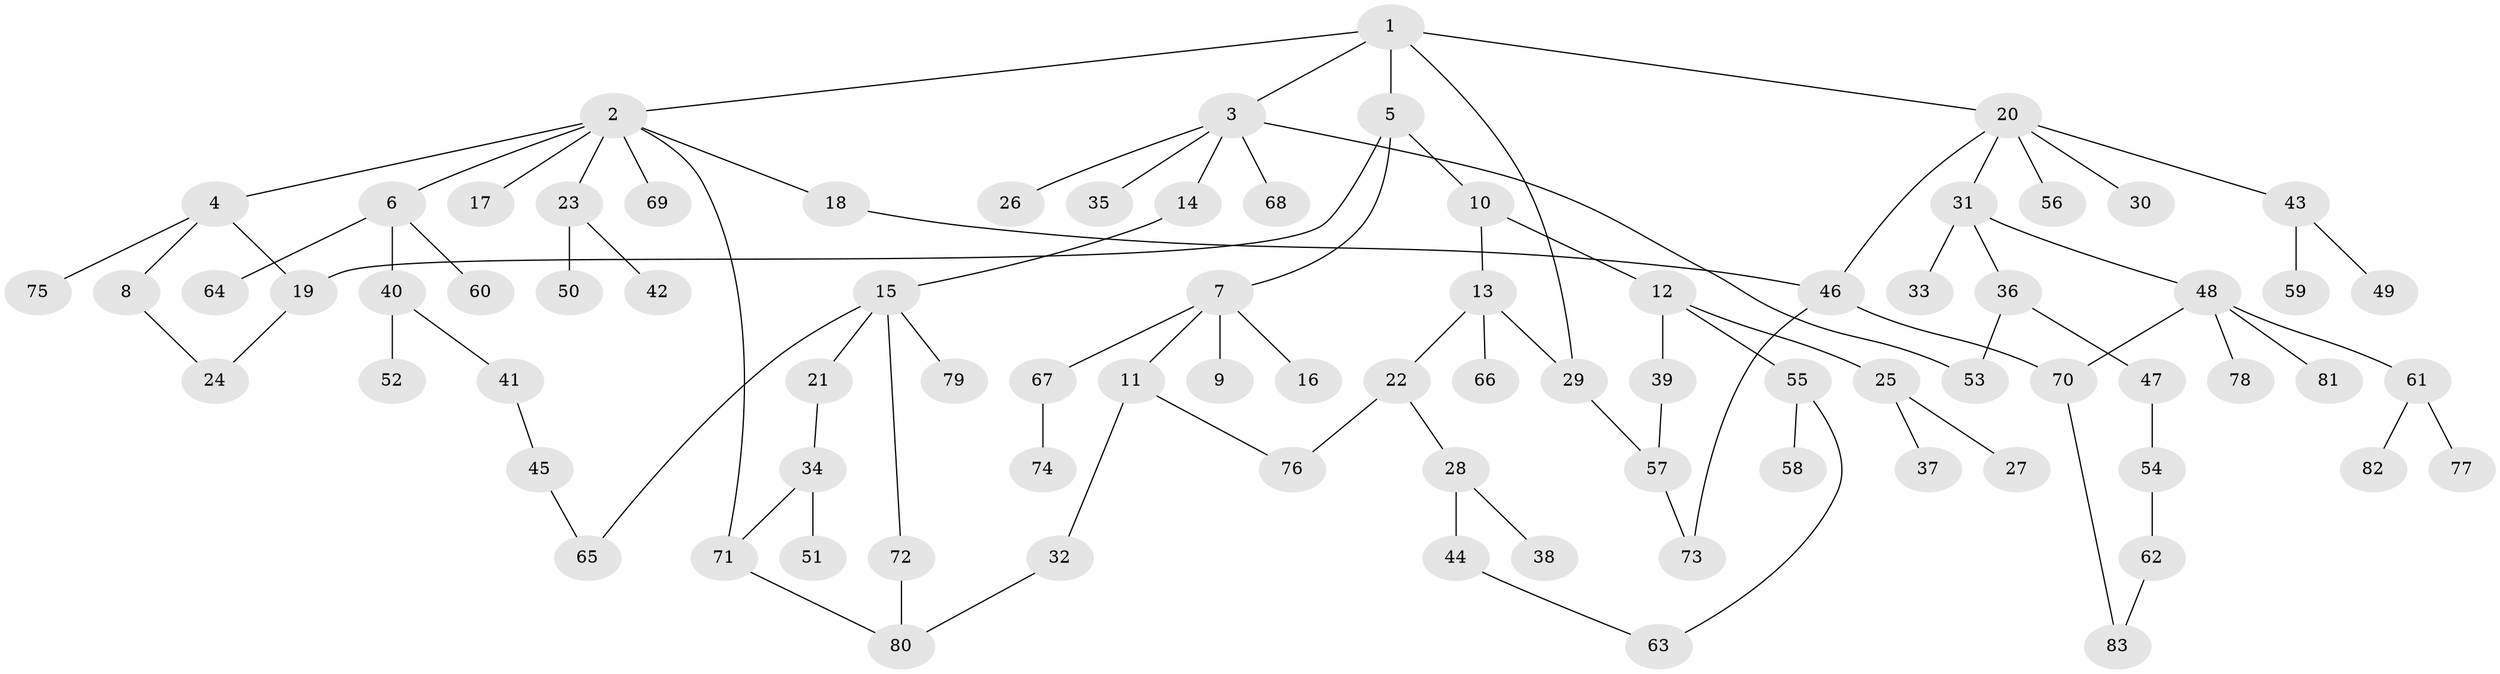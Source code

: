 // coarse degree distribution, {1: 0.696969696969697, 4: 0.09090909090909091, 2: 0.06060606060606061, 6: 0.030303030303030304, 9: 0.030303030303030304, 8: 0.030303030303030304, 3: 0.030303030303030304, 7: 0.030303030303030304}
// Generated by graph-tools (version 1.1) at 2025/45/03/04/25 21:45:09]
// undirected, 83 vertices, 97 edges
graph export_dot {
graph [start="1"]
  node [color=gray90,style=filled];
  1;
  2;
  3;
  4;
  5;
  6;
  7;
  8;
  9;
  10;
  11;
  12;
  13;
  14;
  15;
  16;
  17;
  18;
  19;
  20;
  21;
  22;
  23;
  24;
  25;
  26;
  27;
  28;
  29;
  30;
  31;
  32;
  33;
  34;
  35;
  36;
  37;
  38;
  39;
  40;
  41;
  42;
  43;
  44;
  45;
  46;
  47;
  48;
  49;
  50;
  51;
  52;
  53;
  54;
  55;
  56;
  57;
  58;
  59;
  60;
  61;
  62;
  63;
  64;
  65;
  66;
  67;
  68;
  69;
  70;
  71;
  72;
  73;
  74;
  75;
  76;
  77;
  78;
  79;
  80;
  81;
  82;
  83;
  1 -- 2;
  1 -- 3;
  1 -- 5;
  1 -- 20;
  1 -- 29;
  2 -- 4;
  2 -- 6;
  2 -- 17;
  2 -- 18;
  2 -- 23;
  2 -- 69;
  2 -- 71;
  3 -- 14;
  3 -- 26;
  3 -- 35;
  3 -- 68;
  3 -- 53;
  4 -- 8;
  4 -- 19;
  4 -- 75;
  5 -- 7;
  5 -- 10;
  5 -- 19;
  6 -- 40;
  6 -- 60;
  6 -- 64;
  7 -- 9;
  7 -- 11;
  7 -- 16;
  7 -- 67;
  8 -- 24;
  10 -- 12;
  10 -- 13;
  11 -- 32;
  11 -- 76;
  12 -- 25;
  12 -- 39;
  12 -- 55;
  13 -- 22;
  13 -- 29;
  13 -- 66;
  14 -- 15;
  15 -- 21;
  15 -- 72;
  15 -- 79;
  15 -- 65;
  18 -- 46;
  19 -- 24;
  20 -- 30;
  20 -- 31;
  20 -- 43;
  20 -- 46;
  20 -- 56;
  21 -- 34;
  22 -- 28;
  22 -- 76;
  23 -- 42;
  23 -- 50;
  25 -- 27;
  25 -- 37;
  28 -- 38;
  28 -- 44;
  29 -- 57;
  31 -- 33;
  31 -- 36;
  31 -- 48;
  32 -- 80;
  34 -- 51;
  34 -- 71;
  36 -- 47;
  36 -- 53;
  39 -- 57;
  40 -- 41;
  40 -- 52;
  41 -- 45;
  43 -- 49;
  43 -- 59;
  44 -- 63;
  45 -- 65;
  46 -- 70;
  46 -- 73;
  47 -- 54;
  48 -- 61;
  48 -- 78;
  48 -- 81;
  48 -- 70;
  54 -- 62;
  55 -- 58;
  55 -- 63;
  57 -- 73;
  61 -- 77;
  61 -- 82;
  62 -- 83;
  67 -- 74;
  70 -- 83;
  71 -- 80;
  72 -- 80;
}
